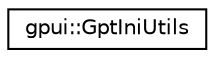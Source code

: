 digraph "Graphical Class Hierarchy"
{
 // LATEX_PDF_SIZE
  edge [fontname="Helvetica",fontsize="10",labelfontname="Helvetica",labelfontsize="10"];
  node [fontname="Helvetica",fontsize="10",shape=record];
  rankdir="LR";
  Node0 [label="gpui::GptIniUtils",height=0.2,width=0.4,color="black", fillcolor="white", style="filled",URL="$classgpui_1_1_gpt_ini_utils.html",tooltip=" "];
}
